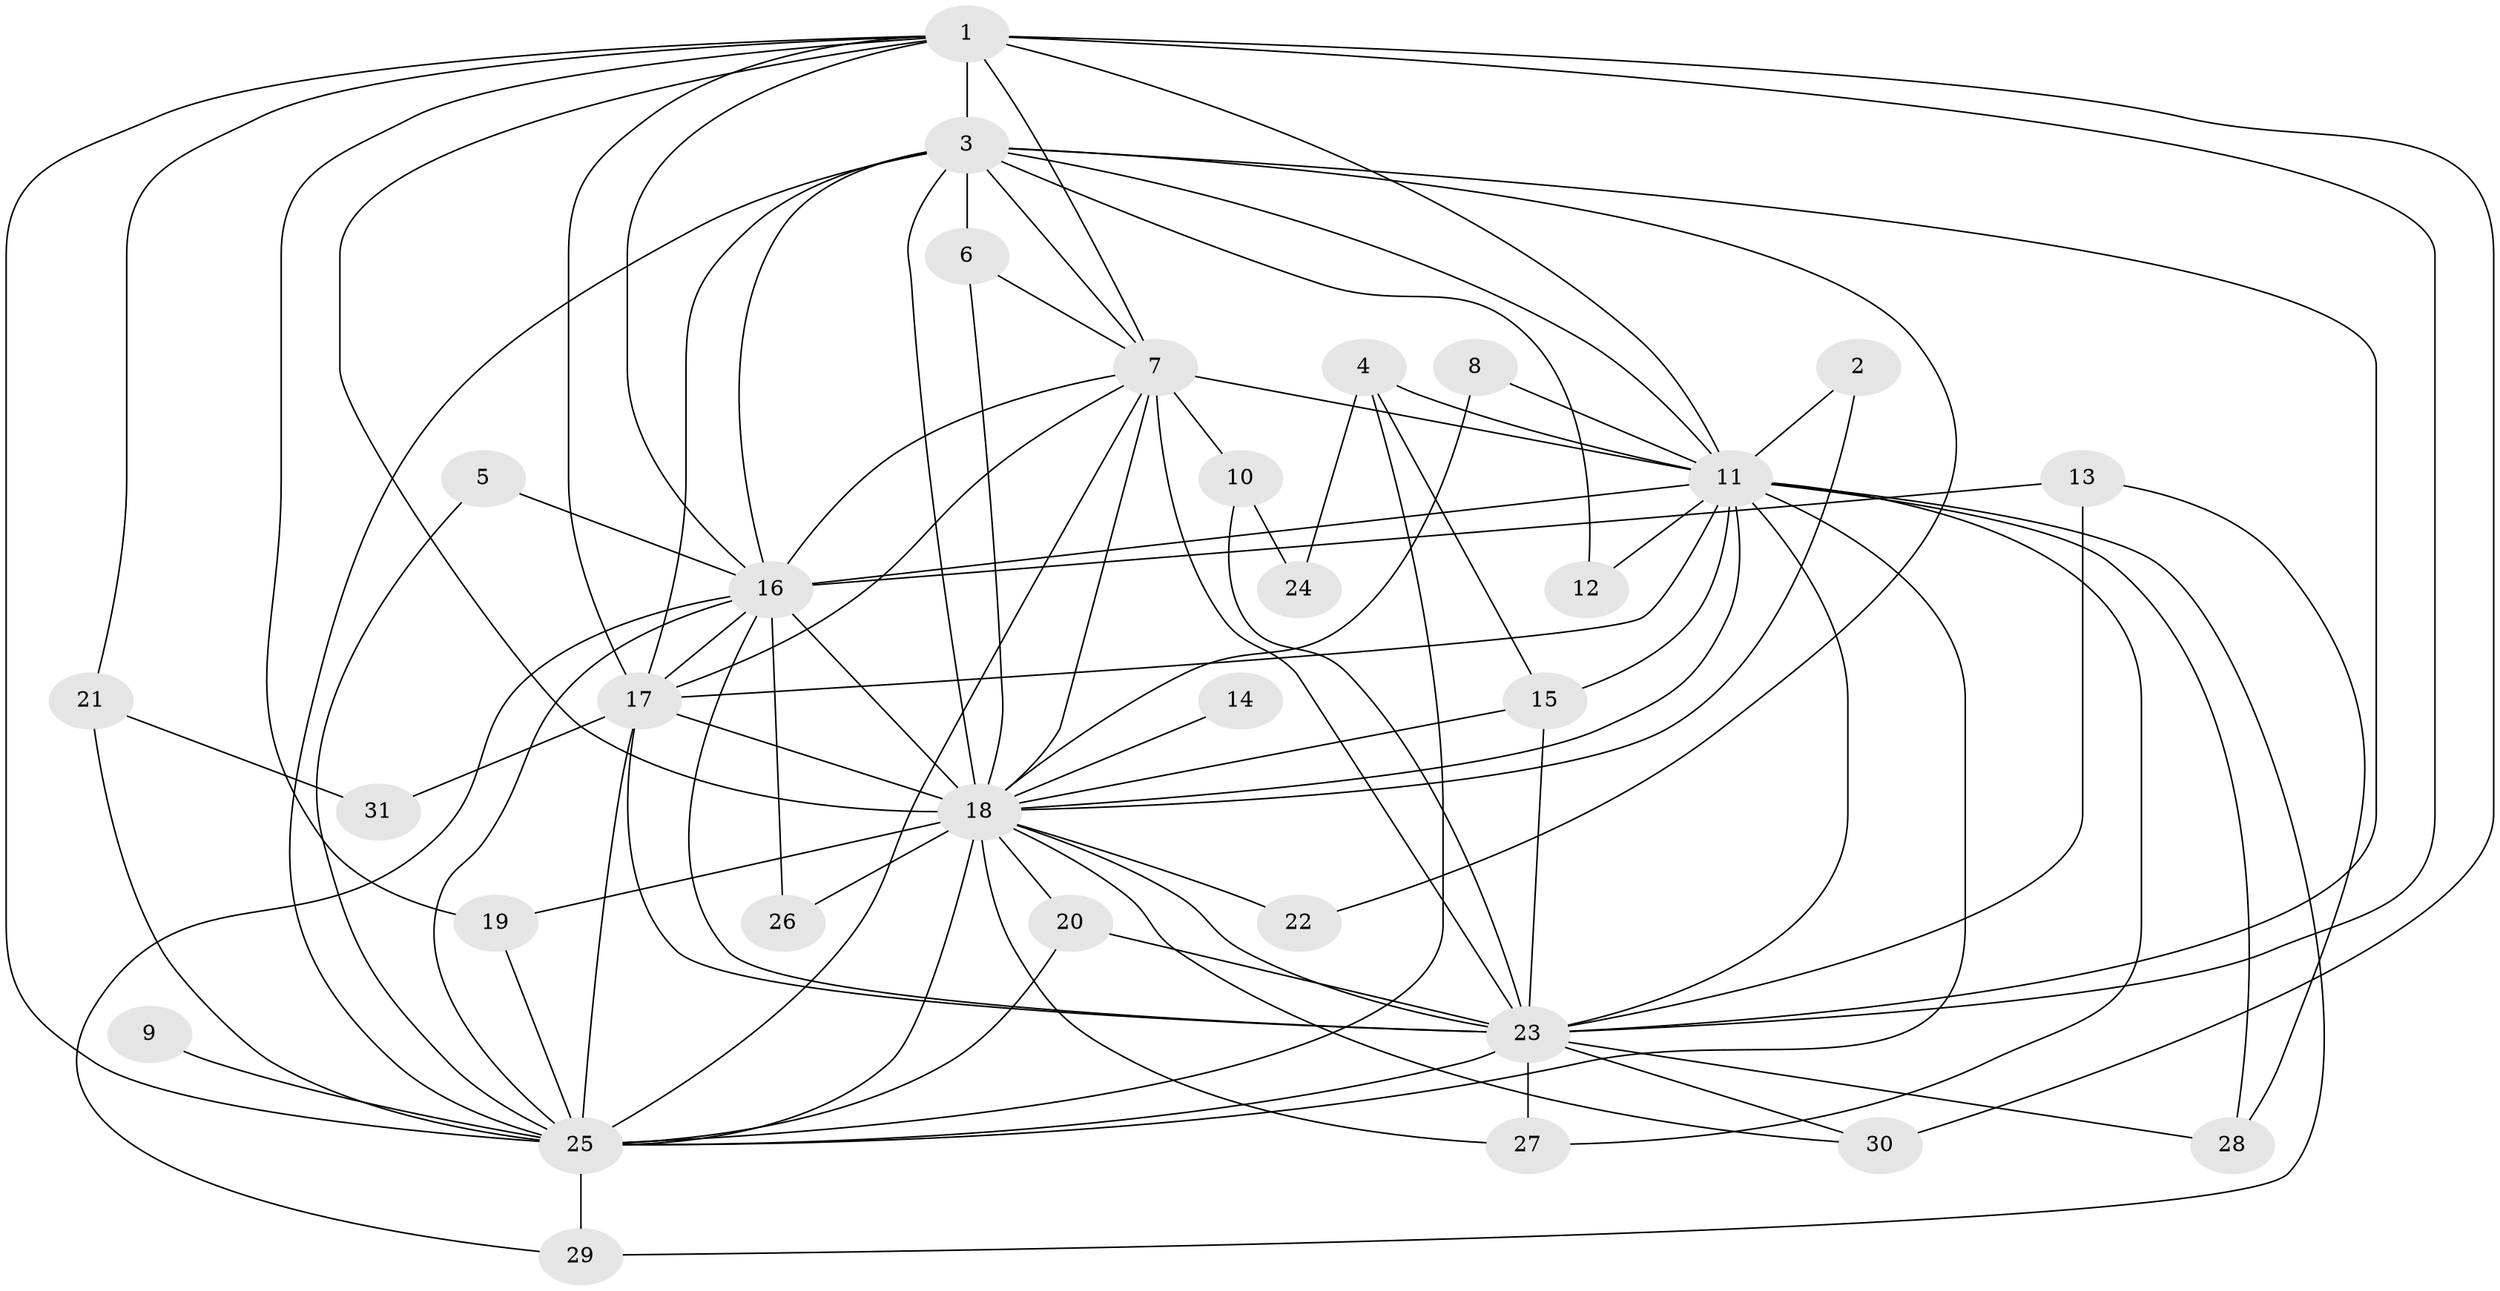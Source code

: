 // original degree distribution, {15: 0.04838709677419355, 19: 0.016129032258064516, 16: 0.016129032258064516, 13: 0.016129032258064516, 22: 0.016129032258064516, 20: 0.016129032258064516, 27: 0.016129032258064516, 10: 0.016129032258064516, 4: 0.08064516129032258, 2: 0.5967741935483871, 3: 0.14516129032258066, 5: 0.016129032258064516}
// Generated by graph-tools (version 1.1) at 2025/01/03/09/25 03:01:18]
// undirected, 31 vertices, 87 edges
graph export_dot {
graph [start="1"]
  node [color=gray90,style=filled];
  1;
  2;
  3;
  4;
  5;
  6;
  7;
  8;
  9;
  10;
  11;
  12;
  13;
  14;
  15;
  16;
  17;
  18;
  19;
  20;
  21;
  22;
  23;
  24;
  25;
  26;
  27;
  28;
  29;
  30;
  31;
  1 -- 3 [weight=3.0];
  1 -- 7 [weight=4.0];
  1 -- 11 [weight=2.0];
  1 -- 16 [weight=2.0];
  1 -- 17 [weight=2.0];
  1 -- 18 [weight=2.0];
  1 -- 19 [weight=1.0];
  1 -- 21 [weight=1.0];
  1 -- 23 [weight=2.0];
  1 -- 25 [weight=3.0];
  1 -- 30 [weight=2.0];
  2 -- 11 [weight=1.0];
  2 -- 18 [weight=1.0];
  3 -- 6 [weight=1.0];
  3 -- 7 [weight=1.0];
  3 -- 11 [weight=1.0];
  3 -- 12 [weight=2.0];
  3 -- 16 [weight=1.0];
  3 -- 17 [weight=1.0];
  3 -- 18 [weight=2.0];
  3 -- 22 [weight=1.0];
  3 -- 23 [weight=1.0];
  3 -- 25 [weight=1.0];
  4 -- 11 [weight=1.0];
  4 -- 15 [weight=1.0];
  4 -- 24 [weight=1.0];
  4 -- 25 [weight=1.0];
  5 -- 16 [weight=1.0];
  5 -- 25 [weight=1.0];
  6 -- 7 [weight=1.0];
  6 -- 18 [weight=1.0];
  7 -- 10 [weight=1.0];
  7 -- 11 [weight=2.0];
  7 -- 16 [weight=1.0];
  7 -- 17 [weight=1.0];
  7 -- 18 [weight=1.0];
  7 -- 23 [weight=1.0];
  7 -- 25 [weight=2.0];
  8 -- 11 [weight=1.0];
  8 -- 18 [weight=1.0];
  9 -- 25 [weight=1.0];
  10 -- 23 [weight=2.0];
  10 -- 24 [weight=1.0];
  11 -- 12 [weight=1.0];
  11 -- 15 [weight=1.0];
  11 -- 16 [weight=2.0];
  11 -- 17 [weight=1.0];
  11 -- 18 [weight=1.0];
  11 -- 23 [weight=1.0];
  11 -- 25 [weight=1.0];
  11 -- 27 [weight=1.0];
  11 -- 28 [weight=1.0];
  11 -- 29 [weight=1.0];
  13 -- 16 [weight=1.0];
  13 -- 23 [weight=1.0];
  13 -- 28 [weight=1.0];
  14 -- 18 [weight=1.0];
  15 -- 18 [weight=1.0];
  15 -- 23 [weight=1.0];
  16 -- 17 [weight=1.0];
  16 -- 18 [weight=2.0];
  16 -- 23 [weight=1.0];
  16 -- 25 [weight=1.0];
  16 -- 26 [weight=1.0];
  16 -- 29 [weight=1.0];
  17 -- 18 [weight=3.0];
  17 -- 23 [weight=1.0];
  17 -- 25 [weight=1.0];
  17 -- 31 [weight=1.0];
  18 -- 19 [weight=2.0];
  18 -- 20 [weight=1.0];
  18 -- 22 [weight=1.0];
  18 -- 23 [weight=1.0];
  18 -- 25 [weight=1.0];
  18 -- 26 [weight=1.0];
  18 -- 27 [weight=1.0];
  18 -- 30 [weight=1.0];
  19 -- 25 [weight=1.0];
  20 -- 23 [weight=1.0];
  20 -- 25 [weight=1.0];
  21 -- 25 [weight=1.0];
  21 -- 31 [weight=1.0];
  23 -- 25 [weight=3.0];
  23 -- 27 [weight=1.0];
  23 -- 28 [weight=1.0];
  23 -- 30 [weight=1.0];
  25 -- 29 [weight=2.0];
}
